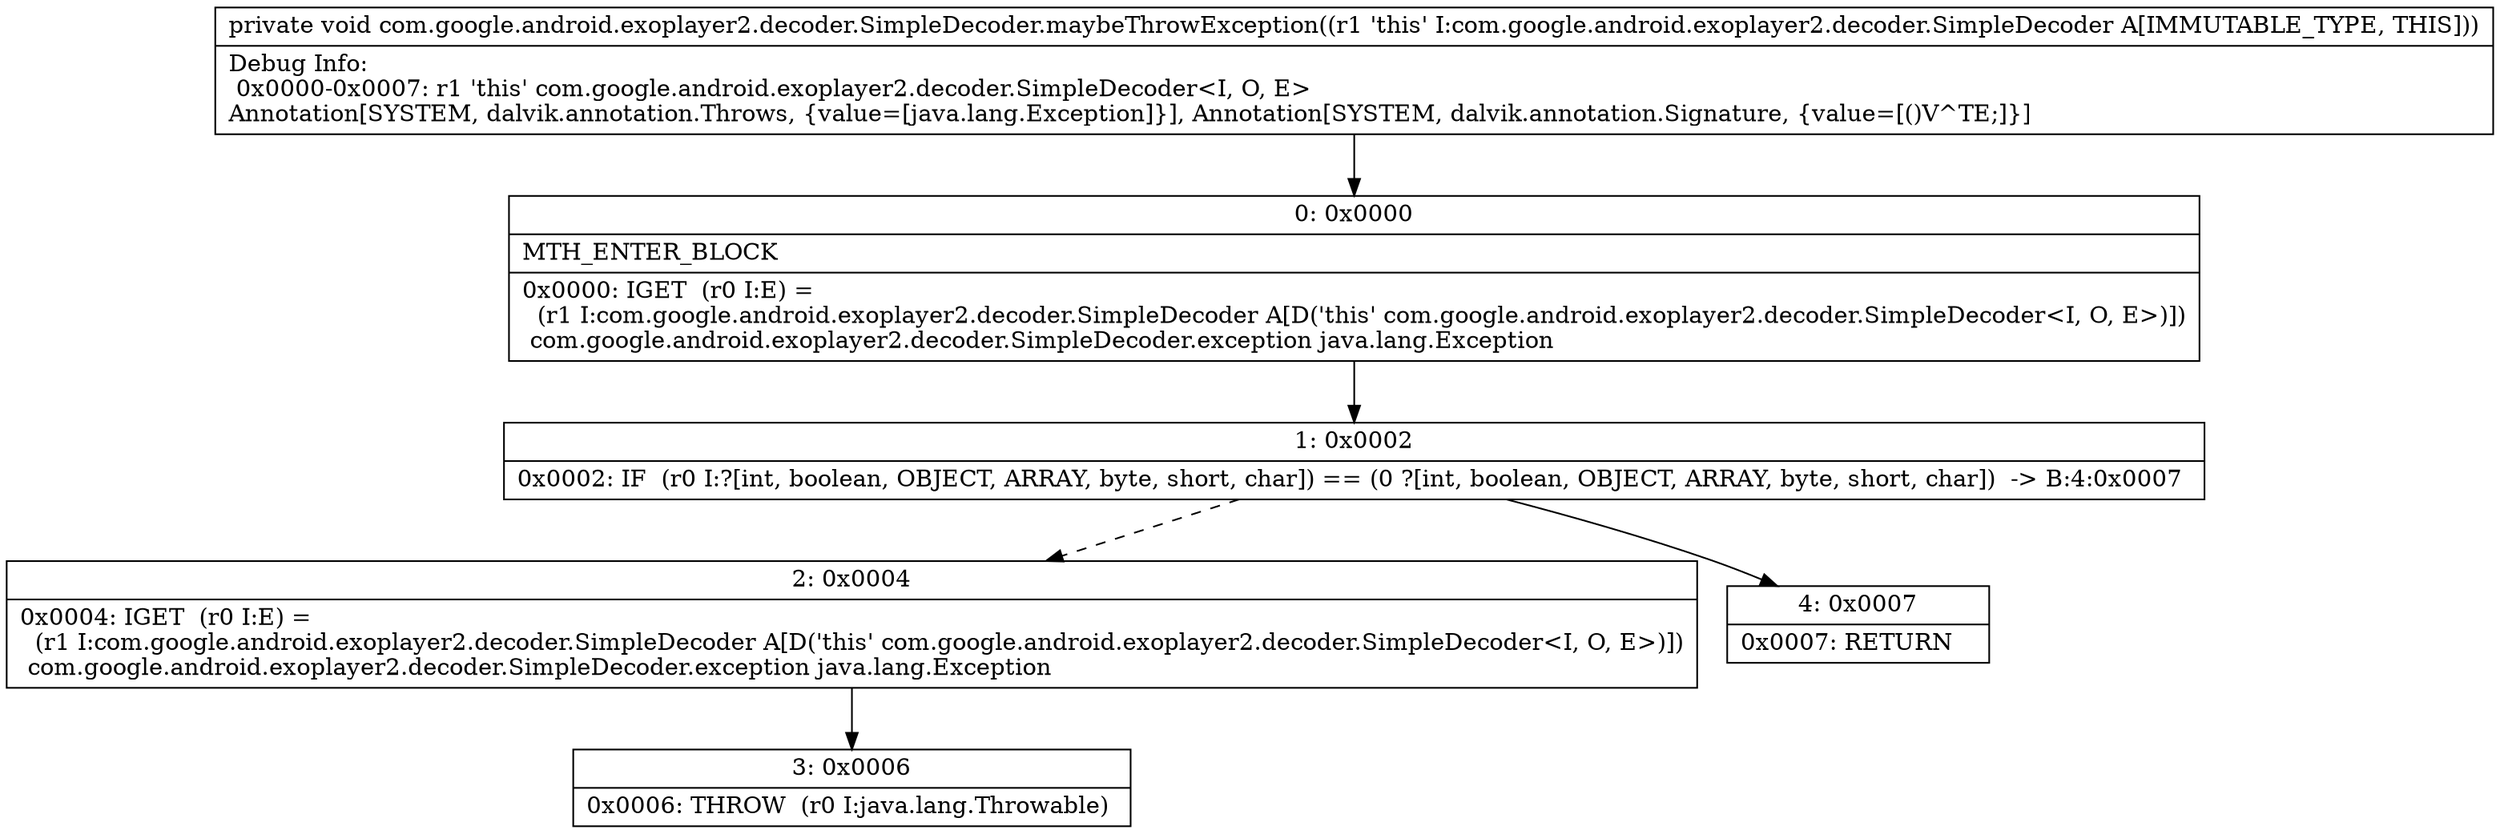 digraph "CFG forcom.google.android.exoplayer2.decoder.SimpleDecoder.maybeThrowException()V" {
Node_0 [shape=record,label="{0\:\ 0x0000|MTH_ENTER_BLOCK\l|0x0000: IGET  (r0 I:E) = \l  (r1 I:com.google.android.exoplayer2.decoder.SimpleDecoder A[D('this' com.google.android.exoplayer2.decoder.SimpleDecoder\<I, O, E\>)])\l com.google.android.exoplayer2.decoder.SimpleDecoder.exception java.lang.Exception \l}"];
Node_1 [shape=record,label="{1\:\ 0x0002|0x0002: IF  (r0 I:?[int, boolean, OBJECT, ARRAY, byte, short, char]) == (0 ?[int, boolean, OBJECT, ARRAY, byte, short, char])  \-\> B:4:0x0007 \l}"];
Node_2 [shape=record,label="{2\:\ 0x0004|0x0004: IGET  (r0 I:E) = \l  (r1 I:com.google.android.exoplayer2.decoder.SimpleDecoder A[D('this' com.google.android.exoplayer2.decoder.SimpleDecoder\<I, O, E\>)])\l com.google.android.exoplayer2.decoder.SimpleDecoder.exception java.lang.Exception \l}"];
Node_3 [shape=record,label="{3\:\ 0x0006|0x0006: THROW  (r0 I:java.lang.Throwable) \l}"];
Node_4 [shape=record,label="{4\:\ 0x0007|0x0007: RETURN   \l}"];
MethodNode[shape=record,label="{private void com.google.android.exoplayer2.decoder.SimpleDecoder.maybeThrowException((r1 'this' I:com.google.android.exoplayer2.decoder.SimpleDecoder A[IMMUTABLE_TYPE, THIS]))  | Debug Info:\l  0x0000\-0x0007: r1 'this' com.google.android.exoplayer2.decoder.SimpleDecoder\<I, O, E\>\lAnnotation[SYSTEM, dalvik.annotation.Throws, \{value=[java.lang.Exception]\}], Annotation[SYSTEM, dalvik.annotation.Signature, \{value=[()V^TE;]\}]\l}"];
MethodNode -> Node_0;
Node_0 -> Node_1;
Node_1 -> Node_2[style=dashed];
Node_1 -> Node_4;
Node_2 -> Node_3;
}

